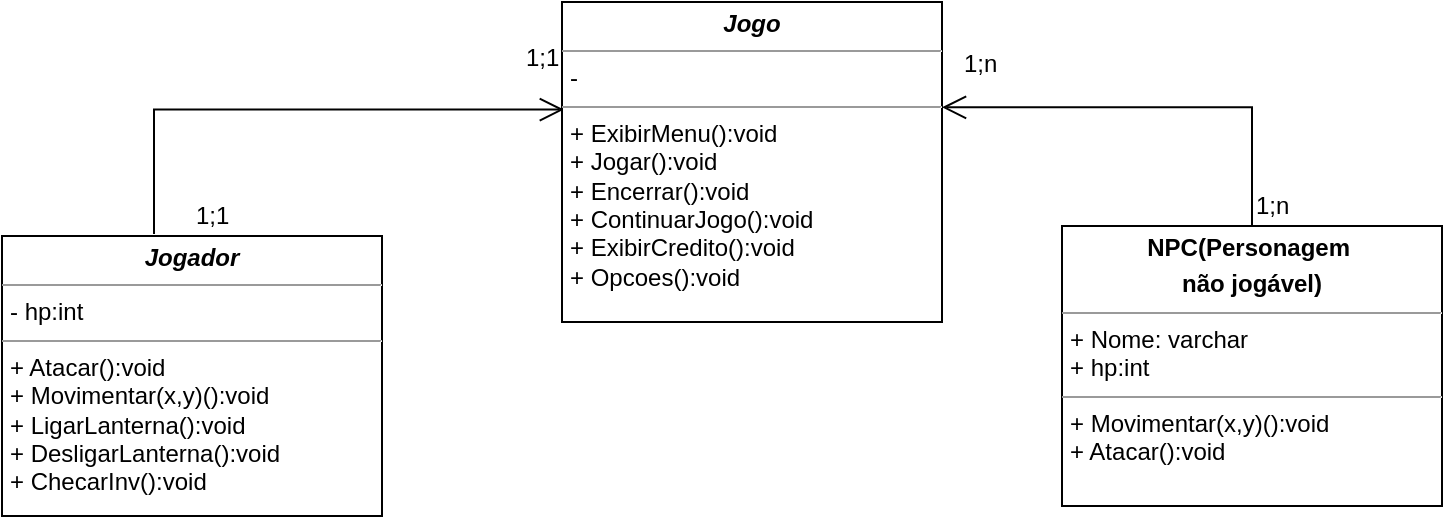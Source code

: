 <mxfile pages="1" version="11.2.5" type="device"><diagram name="Page-1" id="c4acf3e9-155e-7222-9cf6-157b1a14988f"><mxGraphModel dx="942" dy="567" grid="1" gridSize="10" guides="1" tooltips="1" connect="1" arrows="1" fold="1" page="1" pageScale="1" pageWidth="850" pageHeight="1100" background="#ffffff" math="0" shadow="0"><root><mxCell id="0"/><mxCell id="1" parent="0"/><mxCell id="5d2195bd80daf111-21" style="edgeStyle=orthogonalEdgeStyle;rounded=0;html=1;labelBackgroundColor=none;startFill=0;endArrow=open;endFill=0;endSize=10;fontFamily=Verdana;fontSize=10;entryX=0.005;entryY=0.336;entryDx=0;entryDy=0;entryPerimeter=0;exitX=0.4;exitY=-0.007;exitDx=0;exitDy=0;exitPerimeter=0;" parent="1" source="5d2195bd80daf111-18" target="bi2nn6A_6i_kb4G13g_p-10" edge="1"><mxGeometry relative="1" as="geometry"/></mxCell><mxCell id="5d2195bd80daf111-18" value="&lt;p style=&quot;margin: 0px ; margin-top: 4px ; text-align: center&quot;&gt;&lt;i&gt;&lt;b&gt;Jogador&lt;/b&gt;&lt;/i&gt;&lt;/p&gt;&lt;hr size=&quot;1&quot;&gt;&lt;p style=&quot;margin: 0px ; margin-left: 4px&quot;&gt;- hp:int&lt;/p&gt;&lt;hr size=&quot;1&quot;&gt;&lt;p style=&quot;margin: 0px ; margin-left: 4px&quot;&gt;+ Atacar():void&lt;br&gt;+ Movimentar(x,y)():void&lt;/p&gt;&lt;p style=&quot;margin: 0px ; margin-left: 4px&quot;&gt;+ LigarLanterna():void&lt;/p&gt;&lt;p style=&quot;margin: 0px ; margin-left: 4px&quot;&gt;+ DesligarLanterna():void&lt;/p&gt;&lt;p style=&quot;margin: 0px ; margin-left: 4px&quot;&gt;+ ChecarInv():void&lt;/p&gt;" style="verticalAlign=top;align=left;overflow=fill;fontSize=12;fontFamily=Helvetica;html=1;rounded=0;shadow=0;comic=0;labelBackgroundColor=none;strokeColor=#000000;strokeWidth=1;fillColor=#ffffff;" parent="1" vertex="1"><mxGeometry x="50" y="157" width="190" height="140" as="geometry"/></mxCell><mxCell id="5d2195bd80daf111-23" style="edgeStyle=orthogonalEdgeStyle;rounded=0;html=1;labelBackgroundColor=none;startFill=0;endArrow=open;endFill=0;endSize=10;fontFamily=Verdana;fontSize=10;exitX=0.5;exitY=0;exitDx=0;exitDy=0;entryX=1;entryY=0.329;entryDx=0;entryDy=0;entryPerimeter=0;" parent="1" source="bi2nn6A_6i_kb4G13g_p-1" target="bi2nn6A_6i_kb4G13g_p-10" edge="1"><mxGeometry relative="1" as="geometry"><Array as="points"><mxPoint x="675" y="93"/></Array><mxPoint x="530" y="140" as="sourcePoint"/></mxGeometry></mxCell><mxCell id="bi2nn6A_6i_kb4G13g_p-1" value="&lt;p style=&quot;margin: 0px ; margin-top: 4px ; text-align: center&quot;&gt;&lt;b&gt;NPC(Personagem&amp;nbsp;&lt;/b&gt;&lt;/p&gt;&lt;p style=&quot;margin: 0px ; margin-top: 4px ; text-align: center&quot;&gt;&lt;b&gt;não jogável)&lt;/b&gt;&lt;/p&gt;&lt;hr size=&quot;1&quot;&gt;&lt;p style=&quot;margin: 0px ; margin-left: 4px&quot;&gt;+ Nome: varchar&lt;br&gt;+ hp:int&lt;/p&gt;&lt;hr size=&quot;1&quot;&gt;&lt;p style=&quot;margin: 0px ; margin-left: 4px&quot;&gt;+ Movimentar(x,y)():void&lt;br&gt;+ Atacar():void&lt;/p&gt;" style="verticalAlign=top;align=left;overflow=fill;fontSize=12;fontFamily=Helvetica;html=1;rounded=0;shadow=0;comic=0;labelBackgroundColor=none;strokeColor=#000000;strokeWidth=1;fillColor=#ffffff;" parent="1" vertex="1"><mxGeometry x="580" y="152" width="190" height="140" as="geometry"/></mxCell><mxCell id="bi2nn6A_6i_kb4G13g_p-5" value="1;n" style="text;html=1;resizable=0;points=[];autosize=1;align=left;verticalAlign=top;spacingTop=-4;" parent="1" vertex="1"><mxGeometry x="529" y="61" width="30" height="20" as="geometry"/></mxCell><mxCell id="bi2nn6A_6i_kb4G13g_p-6" value="1;1" style="text;html=1;resizable=0;points=[];autosize=1;align=left;verticalAlign=top;spacingTop=-4;" parent="1" vertex="1"><mxGeometry x="145" y="137" width="30" height="20" as="geometry"/></mxCell><mxCell id="bi2nn6A_6i_kb4G13g_p-7" value="1;1" style="text;html=1;resizable=0;points=[];autosize=1;align=left;verticalAlign=top;spacingTop=-4;" parent="1" vertex="1"><mxGeometry x="310" y="58" width="30" height="20" as="geometry"/></mxCell><mxCell id="bi2nn6A_6i_kb4G13g_p-8" value="1;n" style="text;html=1;resizable=0;points=[];autosize=1;align=left;verticalAlign=top;spacingTop=-4;" parent="1" vertex="1"><mxGeometry x="675" y="132" width="30" height="20" as="geometry"/></mxCell><mxCell id="bi2nn6A_6i_kb4G13g_p-10" value="&lt;p style=&quot;margin: 0px ; margin-top: 4px ; text-align: center&quot;&gt;&lt;i&gt;&lt;b&gt;Jogo&lt;/b&gt;&lt;/i&gt;&lt;/p&gt;&lt;hr size=&quot;1&quot;&gt;&lt;p style=&quot;margin: 0px ; margin-left: 4px&quot;&gt;-&lt;/p&gt;&lt;hr size=&quot;1&quot;&gt;&lt;p style=&quot;margin: 0px ; margin-left: 4px&quot;&gt;+ ExibirMenu():void&lt;br&gt;+ Jogar():void&lt;/p&gt;&lt;p style=&quot;margin: 0px ; margin-left: 4px&quot;&gt;+ Encerrar():void&lt;/p&gt;&lt;p style=&quot;margin: 0px ; margin-left: 4px&quot;&gt;+ ContinuarJogo():void&lt;/p&gt;&lt;p style=&quot;margin: 0px ; margin-left: 4px&quot;&gt;+ ExibirCredito():void&lt;/p&gt;&lt;p style=&quot;margin: 0px ; margin-left: 4px&quot;&gt;+ Opcoes():void&lt;/p&gt;" style="verticalAlign=top;align=left;overflow=fill;fontSize=12;fontFamily=Helvetica;html=1;rounded=0;shadow=0;comic=0;labelBackgroundColor=none;strokeColor=#000000;strokeWidth=1;fillColor=#ffffff;" parent="1" vertex="1"><mxGeometry x="330" y="40" width="190" height="160" as="geometry"/></mxCell></root></mxGraphModel></diagram></mxfile>